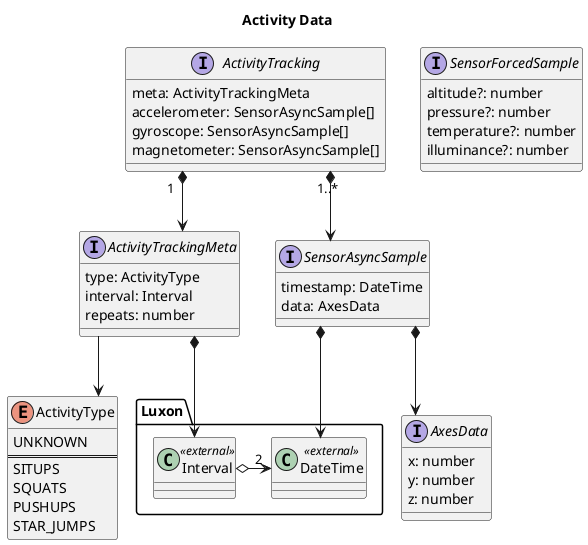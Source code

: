 @startuml ActivityData
title Activity Data
skinparam Linetype ortho

package Luxon {
  class DateTime <<external>>
  class Interval <<external>>

  Interval o-left-> "2" DateTime
}

enum ActivityType {
  UNKNOWN
  ==
  SITUPS
  SQUATS
  PUSHUPS
  STAR_JUMPS
}

interface ActivityTracking{
  meta: ActivityTrackingMeta
  accelerometer: SensorAsyncSample[]
  gyroscope: SensorAsyncSample[]
  magnetometer: SensorAsyncSample[]
}

interface ActivityTrackingMeta{
  type: ActivityType
  interval: Interval
  repeats: number
}


interface SensorAsyncSample {
  timestamp: DateTime
  data: AxesData
}

interface AxesData {
  x: number
  y: number
  z: number
}

interface SensorForcedSample {
  altitude?: number
  pressure?: number
  temperature?: number
  illuminance?: number
}

ActivityTrackingMeta --> ActivityType
SensorAsyncSample *--> DateTime
ActivityTrackingMeta *--> Interval
ActivityTracking "1..*" *-->  SensorAsyncSample
ActivityTracking "1" *-->  ActivityTrackingMeta

SensorAsyncSample *--> AxesData
@enduml
